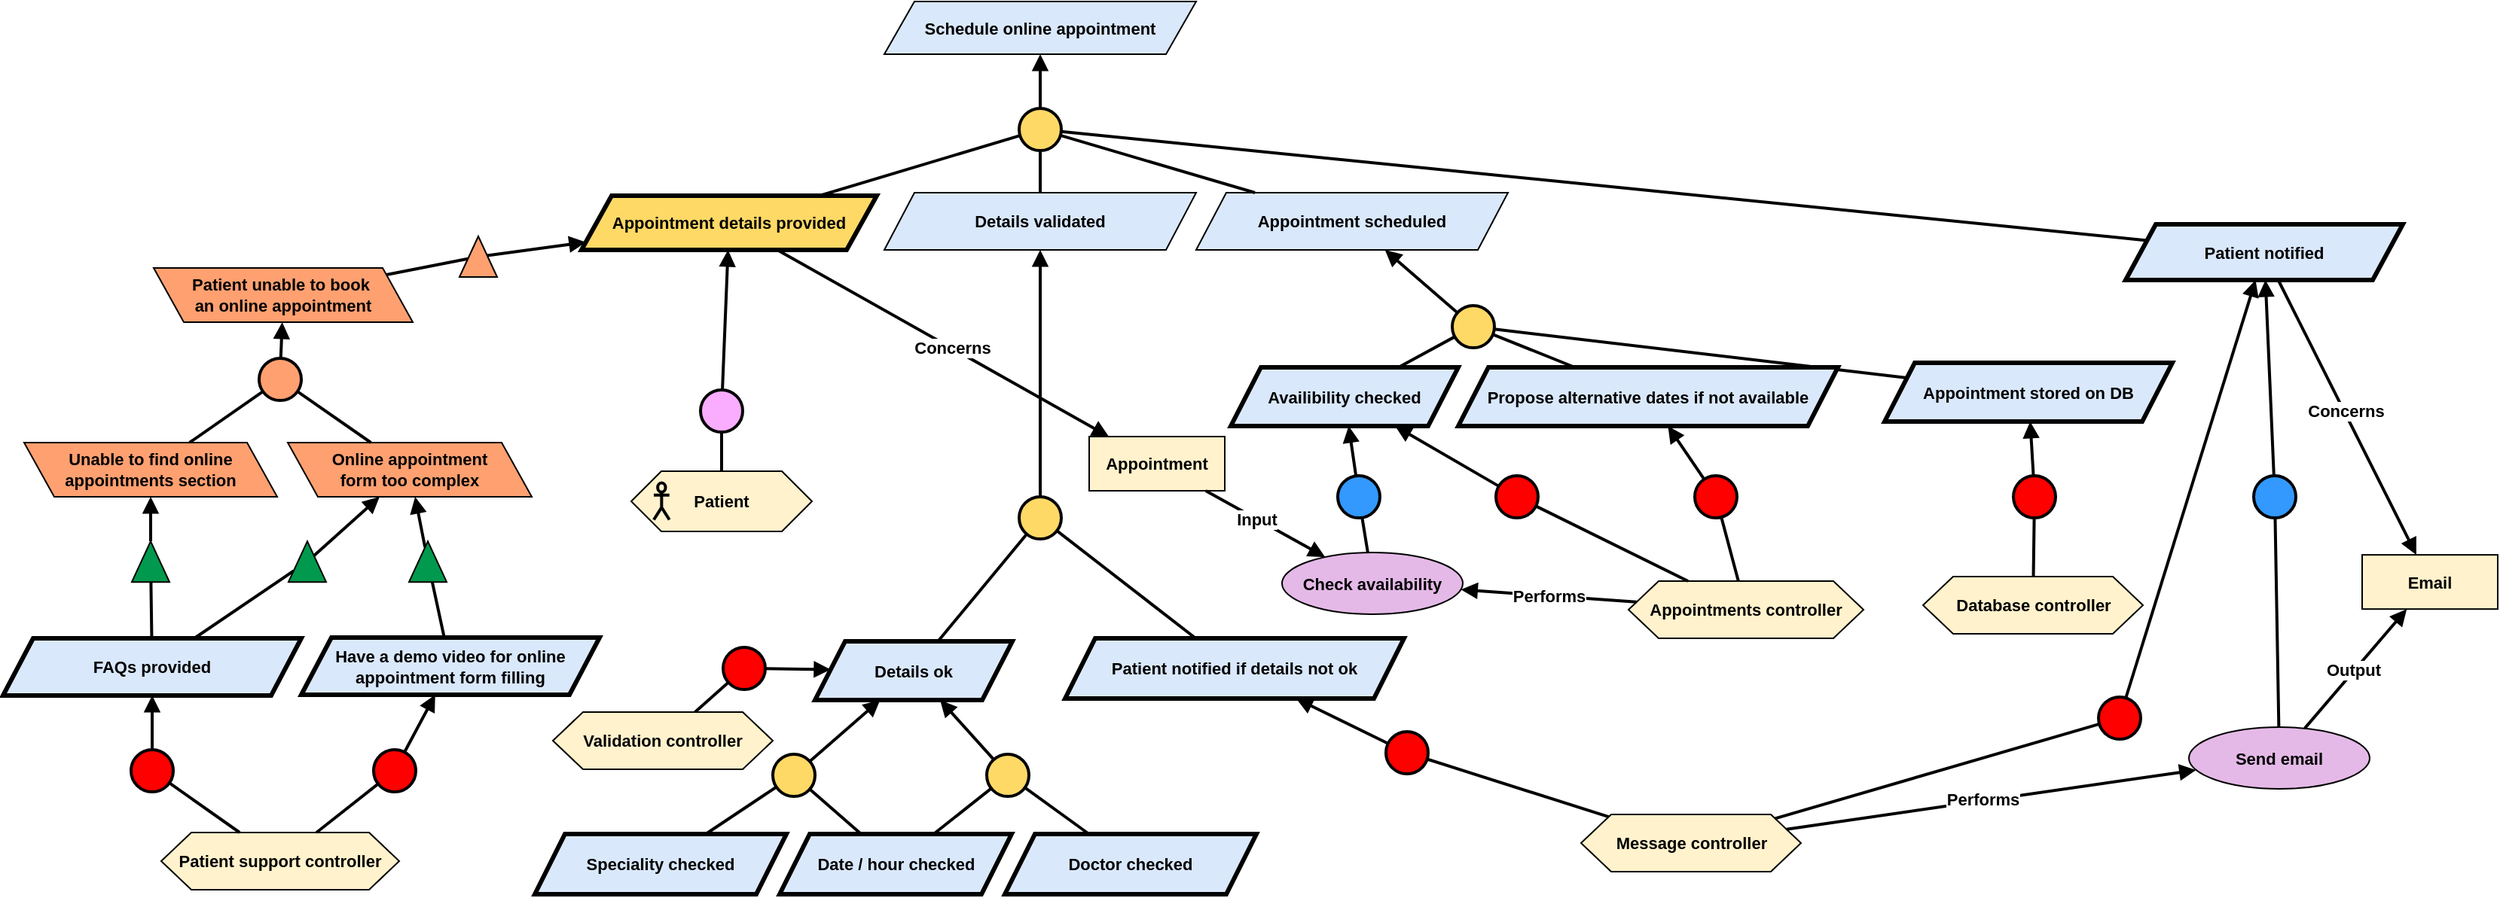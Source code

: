 <mxfile version="24.2.7" type="github">
  <diagram name="Page-1" id="9FohH9dn8nELttwxLQUG">
    <mxGraphModel dx="4925" dy="354" grid="0" gridSize="10" guides="1" tooltips="1" connect="1" arrows="1" fold="1" page="0" pageScale="1" pageWidth="827" pageHeight="1169" math="0" shadow="0">
      <root>
        <mxCell id="0" />
        <mxCell id="1" parent="0" />
        <mxCell id="NV-K2T3rAOAY85SuftBQ-1" value="&lt;b&gt;Schedule online appointment&lt;/b&gt;" style="shape=parallelogram;perimeter=parallelogramPerimeter;whiteSpace=wrap;html=1;fixedSize=1;fillColor=#dae8fc;strokeColor=#000000;fontFamily=Helvetica;fontSize=11;fontColor=default;labelBackgroundColor=none;" parent="1" vertex="1">
          <mxGeometry x="-2669" y="559" width="207" height="35" as="geometry" />
        </mxCell>
        <mxCell id="GZnazDYL7RT4W_TlSW28-2" value="" style="ellipse;whiteSpace=wrap;html=1;aspect=fixed;fillColor=#FFD966;strokeWidth=2;" vertex="1" parent="1">
          <mxGeometry x="-2579.5" y="630" width="28" height="28" as="geometry" />
        </mxCell>
        <mxCell id="GZnazDYL7RT4W_TlSW28-3" value="" style="endArrow=block;html=1;rounded=0;endFill=1;strokeWidth=2;" edge="1" source="GZnazDYL7RT4W_TlSW28-2" parent="1" target="NV-K2T3rAOAY85SuftBQ-1">
          <mxGeometry width="50" height="50" relative="1" as="geometry">
            <mxPoint x="-2542.005" y="738.972" as="sourcePoint" />
            <mxPoint x="-2546" y="694" as="targetPoint" />
          </mxGeometry>
        </mxCell>
        <mxCell id="GZnazDYL7RT4W_TlSW28-4" value="" style="endArrow=none;html=1;rounded=0;strokeWidth=2;" edge="1" target="GZnazDYL7RT4W_TlSW28-2" parent="1" source="GZnazDYL7RT4W_TlSW28-5">
          <mxGeometry width="50" height="50" relative="1" as="geometry">
            <mxPoint x="-2637" y="728" as="sourcePoint" />
            <mxPoint x="-2518" y="737" as="targetPoint" />
          </mxGeometry>
        </mxCell>
        <mxCell id="GZnazDYL7RT4W_TlSW28-5" value="&lt;b&gt;Appointment details provided&lt;/b&gt;" style="shape=parallelogram;perimeter=parallelogramPerimeter;whiteSpace=wrap;html=1;fixedSize=1;fillColor=#FFD966;strokeColor=#000000;strokeWidth=3;fontFamily=Helvetica;fontSize=11;fontColor=default;labelBackgroundColor=none;" vertex="1" parent="1">
          <mxGeometry x="-2870" y="688" width="196" height="36" as="geometry" />
        </mxCell>
        <mxCell id="GZnazDYL7RT4W_TlSW28-7" value="&lt;b&gt;Details validated&lt;/b&gt;" style="shape=parallelogram;perimeter=parallelogramPerimeter;whiteSpace=wrap;html=1;fixedSize=1;fillColor=#dae8fc;strokeColor=#000000;fontFamily=Helvetica;fontSize=11;fontColor=default;labelBackgroundColor=none;" vertex="1" parent="1">
          <mxGeometry x="-2669" y="686" width="207" height="38" as="geometry" />
        </mxCell>
        <mxCell id="GZnazDYL7RT4W_TlSW28-8" value="" style="ellipse;whiteSpace=wrap;html=1;aspect=fixed;fillColor=#FAADFF;strokeWidth=2;fontFamily=Helvetica;fontSize=11;fontColor=default;labelBackgroundColor=default;" vertex="1" parent="1">
          <mxGeometry x="-2791" y="817" width="28" height="28" as="geometry" />
        </mxCell>
        <mxCell id="GZnazDYL7RT4W_TlSW28-9" value="" style="endArrow=block;html=1;rounded=0;endFill=1;strokeWidth=2;strokeColor=default;align=center;verticalAlign=middle;fontFamily=Helvetica;fontSize=11;fontColor=default;labelBackgroundColor=default;" edge="1" source="GZnazDYL7RT4W_TlSW28-8" parent="1" target="GZnazDYL7RT4W_TlSW28-5">
          <mxGeometry width="50" height="50" relative="1" as="geometry">
            <mxPoint x="-2802.005" y="845.972" as="sourcePoint" />
            <mxPoint x="-2806" y="801" as="targetPoint" />
          </mxGeometry>
        </mxCell>
        <mxCell id="GZnazDYL7RT4W_TlSW28-10" value="" style="endArrow=none;html=1;rounded=0;strokeWidth=2;strokeColor=default;align=center;verticalAlign=middle;fontFamily=Helvetica;fontSize=11;fontColor=default;labelBackgroundColor=default;" edge="1" target="GZnazDYL7RT4W_TlSW28-8" parent="1" source="GZnazDYL7RT4W_TlSW28-12">
          <mxGeometry width="50" height="50" relative="1" as="geometry">
            <mxPoint x="-2803" y="908" as="sourcePoint" />
            <mxPoint x="-2778" y="844" as="targetPoint" />
          </mxGeometry>
        </mxCell>
        <mxCell id="GZnazDYL7RT4W_TlSW28-11" value="" style="group" vertex="1" connectable="0" parent="1">
          <mxGeometry x="-2837" y="871" width="120" height="40" as="geometry" />
        </mxCell>
        <mxCell id="GZnazDYL7RT4W_TlSW28-12" value="&lt;div&gt;&lt;b&gt;Patient&lt;/b&gt;&lt;/div&gt;" style="shape=hexagon;perimeter=hexagonPerimeter2;whiteSpace=wrap;html=1;fixedSize=1;fillColor=#FFF2CC;fontFamily=Helvetica;fontSize=11;fontColor=default;labelBackgroundColor=none;" vertex="1" parent="GZnazDYL7RT4W_TlSW28-11">
          <mxGeometry width="120" height="40" as="geometry" />
        </mxCell>
        <mxCell id="GZnazDYL7RT4W_TlSW28-13" value="" style="shape=umlActor;verticalLabelPosition=bottom;verticalAlign=top;html=1;outlineConnect=0;fillColor=none;strokeWidth=2;fontFamily=Helvetica;fontSize=11;fontColor=default;labelBackgroundColor=default;" vertex="1" parent="GZnazDYL7RT4W_TlSW28-11">
          <mxGeometry x="14.983" y="7.75" width="10.373" height="24.5" as="geometry" />
        </mxCell>
        <mxCell id="GZnazDYL7RT4W_TlSW28-17" value="&lt;b&gt;Details ok&lt;/b&gt;" style="shape=parallelogram;perimeter=parallelogramPerimeter;whiteSpace=wrap;html=1;fixedSize=1;fillColor=#dae8fc;strokeColor=#000000;strokeWidth=3;fontFamily=Helvetica;fontSize=11;fontColor=default;labelBackgroundColor=none;" vertex="1" parent="1">
          <mxGeometry x="-2715" y="984" width="131" height="39" as="geometry" />
        </mxCell>
        <mxCell id="GZnazDYL7RT4W_TlSW28-18" value="&lt;div&gt;&lt;b&gt;Validation controller&lt;/b&gt;&lt;/div&gt;" style="shape=hexagon;perimeter=hexagonPerimeter2;whiteSpace=wrap;html=1;fixedSize=1;fillColor=#FFF2CC;fontFamily=Helvetica;fontSize=11;fontColor=default;labelBackgroundColor=none;" vertex="1" parent="1">
          <mxGeometry x="-2889" y="1031" width="146" height="38" as="geometry" />
        </mxCell>
        <mxCell id="GZnazDYL7RT4W_TlSW28-19" value="" style="ellipse;whiteSpace=wrap;html=1;aspect=fixed;fillColor=#FF0000;strokeWidth=2;" vertex="1" parent="1">
          <mxGeometry x="-2776" y="988" width="28" height="28" as="geometry" />
        </mxCell>
        <mxCell id="GZnazDYL7RT4W_TlSW28-20" value="" style="endArrow=block;html=1;rounded=0;endFill=1;strokeWidth=2;" edge="1" source="GZnazDYL7RT4W_TlSW28-19" parent="1" target="GZnazDYL7RT4W_TlSW28-17">
          <mxGeometry width="50" height="50" relative="1" as="geometry">
            <mxPoint x="-2745.005" y="997.972" as="sourcePoint" />
            <mxPoint x="-2749" y="953" as="targetPoint" />
          </mxGeometry>
        </mxCell>
        <mxCell id="GZnazDYL7RT4W_TlSW28-21" value="" style="endArrow=none;html=1;rounded=0;strokeWidth=2;" edge="1" target="GZnazDYL7RT4W_TlSW28-19" parent="1" source="GZnazDYL7RT4W_TlSW28-18">
          <mxGeometry width="50" height="50" relative="1" as="geometry">
            <mxPoint x="-2746" y="1060" as="sourcePoint" />
            <mxPoint x="-2721" y="996" as="targetPoint" />
          </mxGeometry>
        </mxCell>
        <mxCell id="GZnazDYL7RT4W_TlSW28-22" value="&lt;b&gt;Patient notified if details not ok&lt;/b&gt;" style="shape=parallelogram;perimeter=parallelogramPerimeter;whiteSpace=wrap;html=1;fixedSize=1;fillColor=#dae8fc;strokeColor=#000000;strokeWidth=3;fontFamily=Helvetica;fontSize=11;fontColor=default;labelBackgroundColor=none;" vertex="1" parent="1">
          <mxGeometry x="-2549" y="982" width="225" height="40" as="geometry" />
        </mxCell>
        <mxCell id="GZnazDYL7RT4W_TlSW28-26" value="" style="ellipse;whiteSpace=wrap;html=1;aspect=fixed;fillColor=#FFD966;strokeWidth=2;" vertex="1" parent="1">
          <mxGeometry x="-2579.5" y="888" width="28" height="28" as="geometry" />
        </mxCell>
        <mxCell id="GZnazDYL7RT4W_TlSW28-27" value="" style="endArrow=block;html=1;rounded=0;endFill=1;strokeWidth=2;" edge="1" source="GZnazDYL7RT4W_TlSW28-26" parent="1" target="GZnazDYL7RT4W_TlSW28-7">
          <mxGeometry width="50" height="50" relative="1" as="geometry">
            <mxPoint x="-2573.005" y="946.972" as="sourcePoint" />
            <mxPoint x="-2577" y="902" as="targetPoint" />
          </mxGeometry>
        </mxCell>
        <mxCell id="GZnazDYL7RT4W_TlSW28-28" value="" style="endArrow=none;html=1;rounded=0;strokeWidth=2;" edge="1" target="GZnazDYL7RT4W_TlSW28-26" parent="1" source="GZnazDYL7RT4W_TlSW28-22">
          <mxGeometry width="50" height="50" relative="1" as="geometry">
            <mxPoint x="-2574" y="1009" as="sourcePoint" />
            <mxPoint x="-2549" y="945" as="targetPoint" />
          </mxGeometry>
        </mxCell>
        <mxCell id="GZnazDYL7RT4W_TlSW28-29" value="" style="endArrow=none;html=1;rounded=0;strokeWidth=2;" edge="1" parent="1" source="GZnazDYL7RT4W_TlSW28-17" target="GZnazDYL7RT4W_TlSW28-26">
          <mxGeometry width="50" height="50" relative="1" as="geometry">
            <mxPoint x="-2436" y="1008" as="sourcePoint" />
            <mxPoint x="-2528" y="952" as="targetPoint" />
          </mxGeometry>
        </mxCell>
        <mxCell id="GZnazDYL7RT4W_TlSW28-30" value="&lt;b&gt;Date / hour checked&lt;/b&gt;" style="shape=parallelogram;perimeter=parallelogramPerimeter;whiteSpace=wrap;html=1;fixedSize=1;fillColor=#dae8fc;strokeColor=#000000;fontFamily=Helvetica;fontSize=11;fontColor=default;labelBackgroundColor=none;strokeWidth=3;" vertex="1" parent="1">
          <mxGeometry x="-2738.5" y="1112" width="154" height="40" as="geometry" />
        </mxCell>
        <mxCell id="GZnazDYL7RT4W_TlSW28-32" value="&lt;b&gt;Speciality checked&lt;/b&gt;" style="shape=parallelogram;perimeter=parallelogramPerimeter;whiteSpace=wrap;html=1;fixedSize=1;fillColor=#dae8fc;strokeColor=#000000;fontFamily=Helvetica;fontSize=11;fontColor=default;labelBackgroundColor=none;strokeWidth=3;" vertex="1" parent="1">
          <mxGeometry x="-2901" y="1112" width="167" height="40" as="geometry" />
        </mxCell>
        <mxCell id="GZnazDYL7RT4W_TlSW28-33" value="&lt;b&gt;Doctor checked&lt;/b&gt;" style="shape=parallelogram;perimeter=parallelogramPerimeter;whiteSpace=wrap;html=1;fixedSize=1;fillColor=#dae8fc;strokeColor=#000000;fontFamily=Helvetica;fontSize=11;fontColor=default;labelBackgroundColor=none;strokeWidth=3;" vertex="1" parent="1">
          <mxGeometry x="-2589" y="1112" width="167" height="40" as="geometry" />
        </mxCell>
        <mxCell id="GZnazDYL7RT4W_TlSW28-34" value="" style="ellipse;whiteSpace=wrap;html=1;aspect=fixed;fillColor=#FFD966;strokeWidth=2;" vertex="1" parent="1">
          <mxGeometry x="-2743" y="1059" width="28" height="28" as="geometry" />
        </mxCell>
        <mxCell id="GZnazDYL7RT4W_TlSW28-35" value="" style="endArrow=none;html=1;rounded=0;strokeWidth=2;" edge="1" parent="1" source="GZnazDYL7RT4W_TlSW28-30" target="GZnazDYL7RT4W_TlSW28-34">
          <mxGeometry width="50" height="50" relative="1" as="geometry">
            <mxPoint x="-2860" y="1242" as="sourcePoint" />
            <mxPoint x="-2801" y="1201" as="targetPoint" />
          </mxGeometry>
        </mxCell>
        <mxCell id="GZnazDYL7RT4W_TlSW28-37" value="" style="endArrow=none;html=1;rounded=0;strokeWidth=2;" edge="1" parent="1" source="GZnazDYL7RT4W_TlSW28-32" target="GZnazDYL7RT4W_TlSW28-34">
          <mxGeometry width="50" height="50" relative="1" as="geometry">
            <mxPoint x="-2796" y="1276" as="sourcePoint" />
            <mxPoint x="-2762" y="1185" as="targetPoint" />
          </mxGeometry>
        </mxCell>
        <mxCell id="GZnazDYL7RT4W_TlSW28-38" value="" style="ellipse;whiteSpace=wrap;html=1;aspect=fixed;fillColor=#FFD966;strokeWidth=2;" vertex="1" parent="1">
          <mxGeometry x="-2601" y="1059" width="28" height="28" as="geometry" />
        </mxCell>
        <mxCell id="GZnazDYL7RT4W_TlSW28-39" value="" style="endArrow=none;html=1;rounded=0;strokeWidth=2;" edge="1" parent="1" source="GZnazDYL7RT4W_TlSW28-33" target="GZnazDYL7RT4W_TlSW28-38">
          <mxGeometry width="50" height="50" relative="1" as="geometry">
            <mxPoint x="-2676" y="1272" as="sourcePoint" />
            <mxPoint x="-2748" y="1183" as="targetPoint" />
          </mxGeometry>
        </mxCell>
        <mxCell id="GZnazDYL7RT4W_TlSW28-40" value="" style="endArrow=none;html=1;rounded=0;strokeWidth=2;" edge="1" parent="1" source="GZnazDYL7RT4W_TlSW28-30" target="GZnazDYL7RT4W_TlSW28-38">
          <mxGeometry width="50" height="50" relative="1" as="geometry">
            <mxPoint x="-2700" y="1272" as="sourcePoint" />
            <mxPoint x="-2750" y="1184" as="targetPoint" />
          </mxGeometry>
        </mxCell>
        <mxCell id="GZnazDYL7RT4W_TlSW28-41" value="" style="endArrow=block;html=1;rounded=0;endFill=1;strokeWidth=2;" edge="1" parent="1" source="GZnazDYL7RT4W_TlSW28-38" target="GZnazDYL7RT4W_TlSW28-17">
          <mxGeometry width="50" height="50" relative="1" as="geometry">
            <mxPoint x="-2539" y="931" as="sourcePoint" />
            <mxPoint x="-2521" y="797" as="targetPoint" />
          </mxGeometry>
        </mxCell>
        <mxCell id="GZnazDYL7RT4W_TlSW28-42" value="" style="endArrow=block;html=1;rounded=0;endFill=1;strokeWidth=2;" edge="1" parent="1" source="GZnazDYL7RT4W_TlSW28-34" target="GZnazDYL7RT4W_TlSW28-17">
          <mxGeometry width="50" height="50" relative="1" as="geometry">
            <mxPoint x="-2610" y="1168" as="sourcePoint" />
            <mxPoint x="-2636" y="1033" as="targetPoint" />
          </mxGeometry>
        </mxCell>
        <mxCell id="GZnazDYL7RT4W_TlSW28-43" value="&lt;div&gt;&lt;b&gt;Message controller&lt;/b&gt;&lt;/div&gt;" style="shape=hexagon;perimeter=hexagonPerimeter2;whiteSpace=wrap;html=1;fixedSize=1;fillColor=#FFF2CC;fontFamily=Helvetica;fontSize=11;fontColor=default;labelBackgroundColor=none;" vertex="1" parent="1">
          <mxGeometry x="-2206.5" y="1099" width="146" height="38" as="geometry" />
        </mxCell>
        <mxCell id="GZnazDYL7RT4W_TlSW28-44" value="" style="ellipse;whiteSpace=wrap;html=1;aspect=fixed;fillColor=#FF0000;strokeWidth=2;" vertex="1" parent="1">
          <mxGeometry x="-2336" y="1044" width="28" height="28" as="geometry" />
        </mxCell>
        <mxCell id="GZnazDYL7RT4W_TlSW28-45" value="" style="endArrow=block;html=1;rounded=0;endFill=1;strokeWidth=2;" edge="1" source="GZnazDYL7RT4W_TlSW28-44" parent="1" target="GZnazDYL7RT4W_TlSW28-22">
          <mxGeometry width="50" height="50" relative="1" as="geometry">
            <mxPoint x="-2222.005" y="1009.972" as="sourcePoint" />
            <mxPoint x="-2226" y="965" as="targetPoint" />
          </mxGeometry>
        </mxCell>
        <mxCell id="GZnazDYL7RT4W_TlSW28-46" value="" style="endArrow=none;html=1;rounded=0;strokeWidth=2;" edge="1" target="GZnazDYL7RT4W_TlSW28-44" parent="1" source="GZnazDYL7RT4W_TlSW28-43">
          <mxGeometry width="50" height="50" relative="1" as="geometry">
            <mxPoint x="-2223" y="1072" as="sourcePoint" />
            <mxPoint x="-2198" y="1008" as="targetPoint" />
          </mxGeometry>
        </mxCell>
        <mxCell id="GZnazDYL7RT4W_TlSW28-47" value="" style="endArrow=none;html=1;rounded=0;strokeWidth=2;" edge="1" parent="1" source="GZnazDYL7RT4W_TlSW28-7" target="GZnazDYL7RT4W_TlSW28-2">
          <mxGeometry width="50" height="50" relative="1" as="geometry">
            <mxPoint x="-2704" y="760" as="sourcePoint" />
            <mxPoint x="-2567" y="674" as="targetPoint" />
          </mxGeometry>
        </mxCell>
        <mxCell id="GZnazDYL7RT4W_TlSW28-48" value="&lt;b&gt;Appointment scheduled&lt;/b&gt;" style="shape=parallelogram;perimeter=parallelogramPerimeter;whiteSpace=wrap;html=1;fixedSize=1;fillColor=#dae8fc;strokeColor=#000000;fontFamily=Helvetica;fontSize=11;fontColor=default;labelBackgroundColor=none;" vertex="1" parent="1">
          <mxGeometry x="-2462" y="686" width="207" height="38" as="geometry" />
        </mxCell>
        <mxCell id="GZnazDYL7RT4W_TlSW28-49" value="&lt;b&gt;Availibility checked&lt;/b&gt;" style="shape=parallelogram;perimeter=parallelogramPerimeter;whiteSpace=wrap;html=1;fixedSize=1;fillColor=#dae8fc;strokeColor=#000000;strokeWidth=3;fontFamily=Helvetica;fontSize=11;fontColor=default;labelBackgroundColor=none;" vertex="1" parent="1">
          <mxGeometry x="-2439" y="802" width="151" height="39" as="geometry" />
        </mxCell>
        <mxCell id="GZnazDYL7RT4W_TlSW28-50" value="" style="ellipse;whiteSpace=wrap;html=1;aspect=fixed;fillColor=#FFD966;strokeWidth=2;" vertex="1" parent="1">
          <mxGeometry x="-2292" y="761" width="28" height="28" as="geometry" />
        </mxCell>
        <mxCell id="GZnazDYL7RT4W_TlSW28-51" value="" style="endArrow=block;html=1;rounded=0;endFill=1;strokeWidth=2;" edge="1" parent="1" source="GZnazDYL7RT4W_TlSW28-50" target="GZnazDYL7RT4W_TlSW28-48">
          <mxGeometry width="50" height="50" relative="1" as="geometry">
            <mxPoint x="-1997.505" y="976.972" as="sourcePoint" />
            <mxPoint x="-1955.5" y="817" as="targetPoint" />
          </mxGeometry>
        </mxCell>
        <mxCell id="GZnazDYL7RT4W_TlSW28-52" value="" style="endArrow=none;html=1;rounded=0;strokeWidth=2;" edge="1" parent="1" source="GZnazDYL7RT4W_TlSW28-49" target="GZnazDYL7RT4W_TlSW28-50">
          <mxGeometry width="50" height="50" relative="1" as="geometry">
            <mxPoint x="-2565" y="913" as="sourcePoint" />
            <mxPoint x="-2704" y="850" as="targetPoint" />
          </mxGeometry>
        </mxCell>
        <mxCell id="GZnazDYL7RT4W_TlSW28-53" value="&lt;div&gt;&lt;b&gt;Appointments controller&lt;/b&gt;&lt;/div&gt;" style="shape=hexagon;perimeter=hexagonPerimeter2;whiteSpace=wrap;html=1;fixedSize=1;fillColor=#FFF2CC;fontFamily=Helvetica;fontSize=11;fontColor=default;labelBackgroundColor=none;" vertex="1" parent="1">
          <mxGeometry x="-2175" y="944" width="156" height="38" as="geometry" />
        </mxCell>
        <mxCell id="GZnazDYL7RT4W_TlSW28-54" value="" style="ellipse;whiteSpace=wrap;html=1;aspect=fixed;fillColor=#FF0000;strokeWidth=2;" vertex="1" parent="1">
          <mxGeometry x="-2263" y="874" width="28" height="28" as="geometry" />
        </mxCell>
        <mxCell id="GZnazDYL7RT4W_TlSW28-55" value="" style="endArrow=block;html=1;rounded=0;endFill=1;strokeWidth=2;" edge="1" parent="1" source="GZnazDYL7RT4W_TlSW28-54" target="GZnazDYL7RT4W_TlSW28-49">
          <mxGeometry width="50" height="50" relative="1" as="geometry">
            <mxPoint x="-1983.505" y="1096.972" as="sourcePoint" />
            <mxPoint x="-2053.9" y="1098.0" as="targetPoint" />
          </mxGeometry>
        </mxCell>
        <mxCell id="GZnazDYL7RT4W_TlSW28-56" value="" style="endArrow=none;html=1;rounded=0;strokeWidth=2;" edge="1" parent="1" target="GZnazDYL7RT4W_TlSW28-54" source="GZnazDYL7RT4W_TlSW28-53">
          <mxGeometry width="50" height="50" relative="1" as="geometry">
            <mxPoint x="-2064.5" y="1239" as="sourcePoint" />
            <mxPoint x="-1959.5" y="1095" as="targetPoint" />
          </mxGeometry>
        </mxCell>
        <mxCell id="GZnazDYL7RT4W_TlSW28-57" value="&lt;b&gt;Appointment stored on DB&lt;/b&gt;" style="shape=parallelogram;perimeter=parallelogramPerimeter;whiteSpace=wrap;html=1;fixedSize=1;fillColor=#dae8fc;strokeColor=#000000;strokeWidth=3;fontFamily=Helvetica;fontSize=11;fontColor=default;labelBackgroundColor=none;" vertex="1" parent="1">
          <mxGeometry x="-2005" y="799" width="191" height="39" as="geometry" />
        </mxCell>
        <mxCell id="GZnazDYL7RT4W_TlSW28-59" value="" style="ellipse;whiteSpace=wrap;html=1;aspect=fixed;fillColor=#FF0000;strokeWidth=2;" vertex="1" parent="1">
          <mxGeometry x="-1919.5" y="874" width="28" height="28" as="geometry" />
        </mxCell>
        <mxCell id="GZnazDYL7RT4W_TlSW28-60" value="" style="endArrow=block;html=1;rounded=0;endFill=1;strokeWidth=2;" edge="1" parent="1" source="GZnazDYL7RT4W_TlSW28-59" target="GZnazDYL7RT4W_TlSW28-57">
          <mxGeometry width="50" height="50" relative="1" as="geometry">
            <mxPoint x="-1649.005" y="970.972" as="sourcePoint" />
            <mxPoint x="-1719" y="972" as="targetPoint" />
          </mxGeometry>
        </mxCell>
        <mxCell id="GZnazDYL7RT4W_TlSW28-61" value="" style="endArrow=none;html=1;rounded=0;strokeWidth=2;" edge="1" parent="1" source="GZnazDYL7RT4W_TlSW28-62" target="GZnazDYL7RT4W_TlSW28-59">
          <mxGeometry width="50" height="50" relative="1" as="geometry">
            <mxPoint x="-1644.649" y="1121.5" as="sourcePoint" />
            <mxPoint x="-1556" y="972.5" as="targetPoint" />
          </mxGeometry>
        </mxCell>
        <mxCell id="GZnazDYL7RT4W_TlSW28-62" value="&lt;div&gt;&lt;b&gt;Database controller&lt;/b&gt;&lt;/div&gt;" style="shape=hexagon;perimeter=hexagonPerimeter2;whiteSpace=wrap;html=1;fixedSize=1;fillColor=#FFF2CC;fontFamily=Helvetica;fontSize=11;fontColor=default;labelBackgroundColor=none;" vertex="1" parent="1">
          <mxGeometry x="-1979.5" y="941" width="146" height="38" as="geometry" />
        </mxCell>
        <mxCell id="GZnazDYL7RT4W_TlSW28-63" value="" style="endArrow=none;html=1;rounded=0;strokeWidth=2;" edge="1" parent="1" source="GZnazDYL7RT4W_TlSW28-57" target="GZnazDYL7RT4W_TlSW28-50">
          <mxGeometry width="50" height="50" relative="1" as="geometry">
            <mxPoint x="-2258" y="841" as="sourcePoint" />
            <mxPoint x="-2256" y="784" as="targetPoint" />
          </mxGeometry>
        </mxCell>
        <mxCell id="GZnazDYL7RT4W_TlSW28-64" value="&lt;b&gt;Patient notified&lt;/b&gt;" style="shape=parallelogram;perimeter=parallelogramPerimeter;whiteSpace=wrap;html=1;fixedSize=1;fillColor=#dae8fc;strokeColor=#000000;strokeWidth=3;fontFamily=Helvetica;fontSize=11;fontColor=default;labelBackgroundColor=none;" vertex="1" parent="1">
          <mxGeometry x="-1845" y="707" width="184" height="37" as="geometry" />
        </mxCell>
        <mxCell id="GZnazDYL7RT4W_TlSW28-65" value="" style="endArrow=none;html=1;rounded=0;strokeWidth=2;" edge="1" parent="1" source="GZnazDYL7RT4W_TlSW28-48" target="GZnazDYL7RT4W_TlSW28-2">
          <mxGeometry width="50" height="50" relative="1" as="geometry">
            <mxPoint x="-2525" y="759" as="sourcePoint" />
            <mxPoint x="-2551" y="680" as="targetPoint" />
          </mxGeometry>
        </mxCell>
        <mxCell id="GZnazDYL7RT4W_TlSW28-66" value="" style="endArrow=none;html=1;rounded=0;strokeWidth=2;" edge="1" parent="1" source="GZnazDYL7RT4W_TlSW28-64" target="GZnazDYL7RT4W_TlSW28-2">
          <mxGeometry width="50" height="50" relative="1" as="geometry">
            <mxPoint x="-2342" y="759" as="sourcePoint" />
            <mxPoint x="-2543" y="673" as="targetPoint" />
          </mxGeometry>
        </mxCell>
        <mxCell id="GZnazDYL7RT4W_TlSW28-67" value="&lt;b&gt;Propose alternative dates if not available&lt;/b&gt;" style="shape=parallelogram;perimeter=parallelogramPerimeter;whiteSpace=wrap;html=1;fixedSize=1;fillColor=#dae8fc;strokeColor=#000000;strokeWidth=3;fontFamily=Helvetica;fontSize=11;fontColor=default;labelBackgroundColor=none;" vertex="1" parent="1">
          <mxGeometry x="-2288" y="802" width="252" height="39" as="geometry" />
        </mxCell>
        <mxCell id="GZnazDYL7RT4W_TlSW28-68" value="" style="endArrow=none;html=1;rounded=0;strokeWidth=2;" edge="1" parent="1" source="GZnazDYL7RT4W_TlSW28-67" target="GZnazDYL7RT4W_TlSW28-50">
          <mxGeometry width="50" height="50" relative="1" as="geometry">
            <mxPoint x="-2265" y="851" as="sourcePoint" />
            <mxPoint x="-2141" y="789" as="targetPoint" />
          </mxGeometry>
        </mxCell>
        <mxCell id="GZnazDYL7RT4W_TlSW28-69" value="" style="ellipse;whiteSpace=wrap;html=1;aspect=fixed;fillColor=#FF0000;strokeWidth=2;" vertex="1" parent="1">
          <mxGeometry x="-1863" y="1021" width="28" height="28" as="geometry" />
        </mxCell>
        <mxCell id="GZnazDYL7RT4W_TlSW28-70" value="" style="endArrow=block;html=1;rounded=0;endFill=1;strokeWidth=2;" edge="1" parent="1" source="GZnazDYL7RT4W_TlSW28-69" target="GZnazDYL7RT4W_TlSW28-64">
          <mxGeometry width="50" height="50" relative="1" as="geometry">
            <mxPoint x="-2392.005" y="1024.972" as="sourcePoint" />
            <mxPoint x="-2516" y="1059" as="targetPoint" />
          </mxGeometry>
        </mxCell>
        <mxCell id="GZnazDYL7RT4W_TlSW28-71" value="" style="endArrow=none;html=1;rounded=0;strokeWidth=2;" edge="1" parent="1" target="GZnazDYL7RT4W_TlSW28-69" source="GZnazDYL7RT4W_TlSW28-43">
          <mxGeometry width="50" height="50" relative="1" as="geometry">
            <mxPoint x="-2293" y="1162" as="sourcePoint" />
            <mxPoint x="-2188" y="1018" as="targetPoint" />
          </mxGeometry>
        </mxCell>
        <mxCell id="GZnazDYL7RT4W_TlSW28-77" value="" style="ellipse;whiteSpace=wrap;html=1;aspect=fixed;fillColor=#FF0000;strokeWidth=2;" vertex="1" parent="1">
          <mxGeometry x="-2131" y="874" width="28" height="28" as="geometry" />
        </mxCell>
        <mxCell id="GZnazDYL7RT4W_TlSW28-78" value="" style="endArrow=block;html=1;rounded=0;endFill=1;strokeWidth=2;" edge="1" parent="1" source="GZnazDYL7RT4W_TlSW28-77" target="GZnazDYL7RT4W_TlSW28-67">
          <mxGeometry width="50" height="50" relative="1" as="geometry">
            <mxPoint x="-1801.005" y="1107.972" as="sourcePoint" />
            <mxPoint x="-1940.5" y="992" as="targetPoint" />
          </mxGeometry>
        </mxCell>
        <mxCell id="GZnazDYL7RT4W_TlSW28-79" value="" style="endArrow=none;html=1;rounded=0;strokeWidth=2;" edge="1" parent="1" target="GZnazDYL7RT4W_TlSW28-77" source="GZnazDYL7RT4W_TlSW28-53">
          <mxGeometry width="50" height="50" relative="1" as="geometry">
            <mxPoint x="-1940.5" y="1104" as="sourcePoint" />
            <mxPoint x="-1777" y="1106" as="targetPoint" />
          </mxGeometry>
        </mxCell>
        <mxCell id="GZnazDYL7RT4W_TlSW28-80" value="&lt;b&gt;Check availability&lt;/b&gt;" style="ellipse;whiteSpace=wrap;html=1;fillColor=#E4B9E7;strokeColor=#000000;fontFamily=Helvetica;fontSize=11;fontColor=default;labelBackgroundColor=none;" vertex="1" parent="1">
          <mxGeometry x="-2405" y="925" width="120" height="41" as="geometry" />
        </mxCell>
        <mxCell id="GZnazDYL7RT4W_TlSW28-81" value="" style="endArrow=block;html=1;rounded=0;endFill=1;strokeWidth=2;" edge="1" parent="1" source="GZnazDYL7RT4W_TlSW28-53" target="GZnazDYL7RT4W_TlSW28-80">
          <mxGeometry width="50" height="50" relative="1" as="geometry">
            <mxPoint x="-1933" y="1210" as="sourcePoint" />
            <mxPoint x="-1921" y="991" as="targetPoint" />
          </mxGeometry>
        </mxCell>
        <mxCell id="GZnazDYL7RT4W_TlSW28-83" value="&lt;b&gt;Performs&lt;/b&gt;" style="edgeLabel;html=1;align=center;verticalAlign=middle;resizable=0;points=[];" vertex="1" connectable="0" parent="GZnazDYL7RT4W_TlSW28-81">
          <mxGeometry x="0.112" y="-1" relative="1" as="geometry">
            <mxPoint x="6" y="1" as="offset" />
          </mxGeometry>
        </mxCell>
        <mxCell id="GZnazDYL7RT4W_TlSW28-82" value="&lt;b&gt;Appointment&lt;/b&gt;" style="rounded=0;whiteSpace=wrap;html=1;fillColor=#FFF2CC;fontFamily=Helvetica;fontSize=11;fontColor=default;labelBackgroundColor=none;" vertex="1" parent="1">
          <mxGeometry x="-2533" y="848" width="90" height="36" as="geometry" />
        </mxCell>
        <mxCell id="GZnazDYL7RT4W_TlSW28-84" value="" style="endArrow=block;html=1;rounded=0;endFill=1;strokeWidth=2;" edge="1" parent="1" source="GZnazDYL7RT4W_TlSW28-82" target="GZnazDYL7RT4W_TlSW28-80">
          <mxGeometry width="50" height="50" relative="1" as="geometry">
            <mxPoint x="-1940" y="1162" as="sourcePoint" />
            <mxPoint x="-1940" y="1262" as="targetPoint" />
          </mxGeometry>
        </mxCell>
        <mxCell id="GZnazDYL7RT4W_TlSW28-85" value="&lt;b&gt;Input&lt;/b&gt;" style="edgeLabel;html=1;align=center;verticalAlign=middle;resizable=0;points=[];" vertex="1" connectable="0" parent="GZnazDYL7RT4W_TlSW28-84">
          <mxGeometry x="0.112" y="-1" relative="1" as="geometry">
            <mxPoint x="-10" y="-7" as="offset" />
          </mxGeometry>
        </mxCell>
        <mxCell id="GZnazDYL7RT4W_TlSW28-86" value="" style="endArrow=block;html=1;rounded=0;endFill=1;strokeWidth=2;" edge="1" parent="1" source="GZnazDYL7RT4W_TlSW28-5" target="GZnazDYL7RT4W_TlSW28-82">
          <mxGeometry width="50" height="50" relative="1" as="geometry">
            <mxPoint x="-2272" y="912" as="sourcePoint" />
            <mxPoint x="-2043" y="1242" as="targetPoint" />
          </mxGeometry>
        </mxCell>
        <mxCell id="GZnazDYL7RT4W_TlSW28-87" value="&lt;b&gt;Concerns&lt;/b&gt;" style="edgeLabel;html=1;align=center;verticalAlign=middle;resizable=0;points=[];" vertex="1" connectable="0" parent="GZnazDYL7RT4W_TlSW28-86">
          <mxGeometry x="0.112" y="-1" relative="1" as="geometry">
            <mxPoint x="-6" y="-5" as="offset" />
          </mxGeometry>
        </mxCell>
        <mxCell id="GZnazDYL7RT4W_TlSW28-88" value="" style="ellipse;whiteSpace=wrap;html=1;aspect=fixed;fillColor=#3399FF;strokeWidth=2;" vertex="1" parent="1">
          <mxGeometry x="-2368" y="874" width="28" height="28" as="geometry" />
        </mxCell>
        <mxCell id="GZnazDYL7RT4W_TlSW28-89" value="" style="endArrow=block;html=1;rounded=0;endFill=1;strokeWidth=2;" edge="1" source="GZnazDYL7RT4W_TlSW28-88" parent="1" target="GZnazDYL7RT4W_TlSW28-49">
          <mxGeometry width="50" height="50" relative="1" as="geometry">
            <mxPoint x="-1936.005" y="1228.972" as="sourcePoint" />
            <mxPoint x="-1940" y="1184" as="targetPoint" />
          </mxGeometry>
        </mxCell>
        <mxCell id="GZnazDYL7RT4W_TlSW28-90" value="" style="endArrow=none;html=1;rounded=0;strokeWidth=2;" edge="1" target="GZnazDYL7RT4W_TlSW28-88" parent="1" source="GZnazDYL7RT4W_TlSW28-80">
          <mxGeometry width="50" height="50" relative="1" as="geometry">
            <mxPoint x="-1937" y="1291" as="sourcePoint" />
            <mxPoint x="-1912" y="1227" as="targetPoint" />
          </mxGeometry>
        </mxCell>
        <mxCell id="GZnazDYL7RT4W_TlSW28-108" value="&lt;b&gt;Email&lt;/b&gt;" style="rounded=0;whiteSpace=wrap;html=1;fillColor=#FFF2CC;fontFamily=Helvetica;fontSize=11;fontColor=default;labelBackgroundColor=none;" vertex="1" parent="1">
          <mxGeometry x="-1688" y="926.57" width="90" height="36" as="geometry" />
        </mxCell>
        <mxCell id="GZnazDYL7RT4W_TlSW28-109" value="" style="endArrow=block;html=1;rounded=0;endFill=1;strokeWidth=2;" edge="1" parent="1" source="GZnazDYL7RT4W_TlSW28-64" target="GZnazDYL7RT4W_TlSW28-108">
          <mxGeometry width="50" height="50" relative="1" as="geometry">
            <mxPoint x="-1619.654" y="1003" as="sourcePoint" />
            <mxPoint x="-1584" y="1013" as="targetPoint" />
          </mxGeometry>
        </mxCell>
        <mxCell id="GZnazDYL7RT4W_TlSW28-110" value="&lt;b&gt;Concerns&lt;/b&gt;" style="edgeLabel;html=1;align=center;verticalAlign=middle;resizable=0;points=[];" vertex="1" connectable="0" parent="GZnazDYL7RT4W_TlSW28-109">
          <mxGeometry x="-0.044" y="1" relative="1" as="geometry">
            <mxPoint as="offset" />
          </mxGeometry>
        </mxCell>
        <mxCell id="GZnazDYL7RT4W_TlSW28-111" value="&lt;b&gt;Send email&lt;/b&gt;" style="ellipse;whiteSpace=wrap;html=1;fillColor=#E4B9E7;strokeColor=#000000;fontFamily=Helvetica;fontSize=11;fontColor=default;labelBackgroundColor=none;" vertex="1" parent="1">
          <mxGeometry x="-1803" y="1041" width="120" height="41" as="geometry" />
        </mxCell>
        <mxCell id="GZnazDYL7RT4W_TlSW28-112" value="" style="endArrow=block;html=1;rounded=0;endFill=1;strokeWidth=2;" edge="1" parent="1" source="GZnazDYL7RT4W_TlSW28-111" target="GZnazDYL7RT4W_TlSW28-108">
          <mxGeometry width="50" height="50" relative="1" as="geometry">
            <mxPoint x="-1402.5" y="1047.7" as="sourcePoint" />
            <mxPoint x="-1704.5" y="1130.57" as="targetPoint" />
          </mxGeometry>
        </mxCell>
        <mxCell id="GZnazDYL7RT4W_TlSW28-113" value="&lt;b&gt;Output&lt;/b&gt;" style="edgeLabel;html=1;align=center;verticalAlign=middle;resizable=0;points=[];" vertex="1" connectable="0" parent="GZnazDYL7RT4W_TlSW28-112">
          <mxGeometry x="-0.044" y="1" relative="1" as="geometry">
            <mxPoint as="offset" />
          </mxGeometry>
        </mxCell>
        <mxCell id="GZnazDYL7RT4W_TlSW28-114" value="" style="ellipse;whiteSpace=wrap;html=1;aspect=fixed;fillColor=#3399FF;strokeWidth=2;" vertex="1" parent="1">
          <mxGeometry x="-1760" y="874" width="28" height="28" as="geometry" />
        </mxCell>
        <mxCell id="GZnazDYL7RT4W_TlSW28-115" value="" style="endArrow=block;html=1;rounded=0;endFill=1;strokeWidth=2;" edge="1" parent="1" source="GZnazDYL7RT4W_TlSW28-114" target="GZnazDYL7RT4W_TlSW28-64">
          <mxGeometry width="50" height="50" relative="1" as="geometry">
            <mxPoint x="-1542.005" y="866.972" as="sourcePoint" />
            <mxPoint x="-1624.156" y="1003" as="targetPoint" />
          </mxGeometry>
        </mxCell>
        <mxCell id="GZnazDYL7RT4W_TlSW28-116" value="" style="endArrow=none;html=1;rounded=0;strokeWidth=2;" edge="1" parent="1" source="GZnazDYL7RT4W_TlSW28-111" target="GZnazDYL7RT4W_TlSW28-114">
          <mxGeometry width="50" height="50" relative="1" as="geometry">
            <mxPoint x="-1616.5" y="1068.57" as="sourcePoint" />
            <mxPoint x="-1591.5" y="1004.57" as="targetPoint" />
          </mxGeometry>
        </mxCell>
        <mxCell id="GZnazDYL7RT4W_TlSW28-117" value="" style="endArrow=block;html=1;rounded=0;endFill=1;strokeWidth=2;" edge="1" parent="1" source="GZnazDYL7RT4W_TlSW28-43" target="GZnazDYL7RT4W_TlSW28-111">
          <mxGeometry width="50" height="50" relative="1" as="geometry">
            <mxPoint x="-1701.452" y="1291.571" as="sourcePoint" />
            <mxPoint x="-1526.5" y="1455" as="targetPoint" />
          </mxGeometry>
        </mxCell>
        <mxCell id="GZnazDYL7RT4W_TlSW28-118" value="&lt;b&gt;Performs&lt;/b&gt;" style="edgeLabel;html=1;align=center;verticalAlign=middle;resizable=0;points=[];" vertex="1" connectable="0" parent="GZnazDYL7RT4W_TlSW28-117">
          <mxGeometry x="-0.044" y="1" relative="1" as="geometry">
            <mxPoint as="offset" />
          </mxGeometry>
        </mxCell>
        <mxCell id="GZnazDYL7RT4W_TlSW28-125" value="Patient unable to book&amp;nbsp;&lt;div&gt;an online appointment&lt;/div&gt;" style="shape=parallelogram;perimeter=parallelogramPerimeter;whiteSpace=wrap;html=1;fixedSize=1;fillColor=#FFA070;fontStyle=1;fontFamily=Helvetica;fontSize=11;fontColor=default;labelBackgroundColor=none;flipH=1;flipV=0;" vertex="1" parent="1">
          <mxGeometry x="-3154" y="736" width="172" height="36" as="geometry" />
        </mxCell>
        <mxCell id="GZnazDYL7RT4W_TlSW28-129" value="" style="endArrow=block;html=1;rounded=0;endFill=1;strokeWidth=2;" edge="1" source="GZnazDYL7RT4W_TlSW28-131" parent="1" target="GZnazDYL7RT4W_TlSW28-5">
          <mxGeometry width="50" height="50" relative="1" as="geometry">
            <mxPoint x="-2997.5" y="795" as="sourcePoint" />
            <mxPoint x="-3036.75" y="785" as="targetPoint" />
          </mxGeometry>
        </mxCell>
        <mxCell id="GZnazDYL7RT4W_TlSW28-130" value="" style="endArrow=none;html=1;rounded=0;strokeWidth=2;" edge="1" target="GZnazDYL7RT4W_TlSW28-131" parent="1" source="GZnazDYL7RT4W_TlSW28-125">
          <mxGeometry width="50" height="50" relative="1" as="geometry">
            <mxPoint x="-2917.5" y="720" as="sourcePoint" />
            <mxPoint x="-2839.256" y="673.998" as="targetPoint" />
          </mxGeometry>
        </mxCell>
        <mxCell id="GZnazDYL7RT4W_TlSW28-131" value="" style="triangle;whiteSpace=wrap;html=1;rotation=-90;fillColor=#FFA070;" vertex="1" parent="1">
          <mxGeometry x="-2952" y="716" width="27" height="25" as="geometry" />
        </mxCell>
        <mxCell id="GZnazDYL7RT4W_TlSW28-132" value="" style="ellipse;whiteSpace=wrap;html=1;aspect=fixed;fillColor=#FFA070;strokeWidth=2;" vertex="1" parent="1">
          <mxGeometry x="-3084" y="796" width="28" height="28" as="geometry" />
        </mxCell>
        <mxCell id="GZnazDYL7RT4W_TlSW28-133" value="" style="endArrow=block;html=1;rounded=0;endFill=1;strokeWidth=2;" edge="1" source="GZnazDYL7RT4W_TlSW28-132" parent="1" target="GZnazDYL7RT4W_TlSW28-125">
          <mxGeometry width="50" height="50" relative="1" as="geometry">
            <mxPoint x="-3107" y="788" as="sourcePoint" />
            <mxPoint x="-3121" y="781" as="targetPoint" />
          </mxGeometry>
        </mxCell>
        <mxCell id="GZnazDYL7RT4W_TlSW28-134" value="" style="endArrow=none;html=1;rounded=0;strokeWidth=2;" edge="1" target="GZnazDYL7RT4W_TlSW28-132" parent="1" source="GZnazDYL7RT4W_TlSW28-135">
          <mxGeometry width="50" height="50" relative="1" as="geometry">
            <mxPoint x="-3196" y="897" as="sourcePoint" />
            <mxPoint x="-3171" y="833" as="targetPoint" />
          </mxGeometry>
        </mxCell>
        <mxCell id="GZnazDYL7RT4W_TlSW28-135" value="Unable to find online appointments section" style="shape=parallelogram;perimeter=parallelogramPerimeter;whiteSpace=wrap;html=1;fixedSize=1;fillColor=#FFA070;fontStyle=1;fontFamily=Helvetica;fontSize=11;fontColor=default;labelBackgroundColor=none;flipH=1;flipV=0;" vertex="1" parent="1">
          <mxGeometry x="-3240" y="852" width="168" height="36" as="geometry" />
        </mxCell>
        <mxCell id="GZnazDYL7RT4W_TlSW28-138" value="Online appointment &lt;br&gt;form too complex" style="shape=parallelogram;perimeter=parallelogramPerimeter;whiteSpace=wrap;html=1;fixedSize=1;fillColor=#FFA070;fontStyle=1;fontFamily=Helvetica;fontSize=11;fontColor=default;labelBackgroundColor=none;flipH=1;flipV=0;" vertex="1" parent="1">
          <mxGeometry x="-3065" y="852" width="162" height="36" as="geometry" />
        </mxCell>
        <mxCell id="GZnazDYL7RT4W_TlSW28-139" value="" style="endArrow=none;html=1;rounded=0;strokeWidth=2;" edge="1" parent="1" source="GZnazDYL7RT4W_TlSW28-138" target="GZnazDYL7RT4W_TlSW28-132">
          <mxGeometry width="50" height="50" relative="1" as="geometry">
            <mxPoint x="-3277" y="869" as="sourcePoint" />
            <mxPoint x="-3188" y="827" as="targetPoint" />
          </mxGeometry>
        </mxCell>
        <mxCell id="GZnazDYL7RT4W_TlSW28-145" value="" style="endArrow=block;html=1;rounded=0;endFill=1;strokeWidth=2;" edge="1" parent="1" source="GZnazDYL7RT4W_TlSW28-147" target="GZnazDYL7RT4W_TlSW28-138">
          <mxGeometry width="50" height="50" relative="1" as="geometry">
            <mxPoint x="-2994" y="947" as="sourcePoint" />
            <mxPoint x="-3097.5" y="903" as="targetPoint" />
          </mxGeometry>
        </mxCell>
        <mxCell id="GZnazDYL7RT4W_TlSW28-146" value="" style="endArrow=none;html=1;rounded=0;strokeWidth=2;" edge="1" parent="1" target="GZnazDYL7RT4W_TlSW28-147" source="GZnazDYL7RT4W_TlSW28-150">
          <mxGeometry width="50" height="50" relative="1" as="geometry">
            <mxPoint x="-3082" y="1028" as="sourcePoint" />
            <mxPoint x="-3003.756" y="981.998" as="targetPoint" />
          </mxGeometry>
        </mxCell>
        <mxCell id="GZnazDYL7RT4W_TlSW28-147" value="" style="triangle;whiteSpace=wrap;html=1;rotation=-90;fillColor=#00994D;" vertex="1" parent="1">
          <mxGeometry x="-2985.5" y="918.57" width="27" height="25" as="geometry" />
        </mxCell>
        <mxCell id="GZnazDYL7RT4W_TlSW28-150" value="&lt;b&gt;Have a demo video for online appointment form filling&lt;/b&gt;" style="shape=parallelogram;perimeter=parallelogramPerimeter;whiteSpace=wrap;html=1;fixedSize=1;fillColor=#dae8fc;strokeColor=#000000;fontFamily=Helvetica;fontSize=11;fontColor=default;labelBackgroundColor=none;strokeWidth=3;" vertex="1" parent="1">
          <mxGeometry x="-3056" y="981.5" width="198" height="38" as="geometry" />
        </mxCell>
        <mxCell id="GZnazDYL7RT4W_TlSW28-154" value="&lt;b&gt;FAQs provided&lt;/b&gt;" style="shape=parallelogram;perimeter=parallelogramPerimeter;whiteSpace=wrap;html=1;fixedSize=1;fillColor=#dae8fc;strokeColor=#000000;fontFamily=Helvetica;fontSize=11;fontColor=default;labelBackgroundColor=none;strokeWidth=3;" vertex="1" parent="1">
          <mxGeometry x="-3254" y="982" width="198" height="38" as="geometry" />
        </mxCell>
        <mxCell id="GZnazDYL7RT4W_TlSW28-155" value="&lt;div&gt;&lt;b&gt;Patient support controller&lt;/b&gt;&lt;/div&gt;" style="shape=hexagon;perimeter=hexagonPerimeter2;whiteSpace=wrap;html=1;fixedSize=1;fillColor=#FFF2CC;fontFamily=Helvetica;fontSize=11;fontColor=default;labelBackgroundColor=none;" vertex="1" parent="1">
          <mxGeometry x="-3149" y="1111" width="158" height="38" as="geometry" />
        </mxCell>
        <mxCell id="GZnazDYL7RT4W_TlSW28-156" value="" style="ellipse;whiteSpace=wrap;html=1;aspect=fixed;fillColor=#FF0000;strokeWidth=2;" vertex="1" parent="1">
          <mxGeometry x="-3008" y="1056" width="28" height="28" as="geometry" />
        </mxCell>
        <mxCell id="GZnazDYL7RT4W_TlSW28-157" value="" style="endArrow=block;html=1;rounded=0;endFill=1;strokeWidth=2;" edge="1" source="GZnazDYL7RT4W_TlSW28-156" parent="1" target="GZnazDYL7RT4W_TlSW28-150">
          <mxGeometry width="50" height="50" relative="1" as="geometry">
            <mxPoint x="-2933.005" y="1121.972" as="sourcePoint" />
            <mxPoint x="-2937" y="1077" as="targetPoint" />
          </mxGeometry>
        </mxCell>
        <mxCell id="GZnazDYL7RT4W_TlSW28-158" value="" style="endArrow=none;html=1;rounded=0;strokeWidth=2;" edge="1" target="GZnazDYL7RT4W_TlSW28-156" parent="1" source="GZnazDYL7RT4W_TlSW28-155">
          <mxGeometry width="50" height="50" relative="1" as="geometry">
            <mxPoint x="-2934" y="1184" as="sourcePoint" />
            <mxPoint x="-2909" y="1120" as="targetPoint" />
          </mxGeometry>
        </mxCell>
        <mxCell id="GZnazDYL7RT4W_TlSW28-159" value="" style="ellipse;whiteSpace=wrap;html=1;aspect=fixed;fillColor=#FF0000;strokeWidth=2;" vertex="1" parent="1">
          <mxGeometry x="-3169" y="1056" width="28" height="28" as="geometry" />
        </mxCell>
        <mxCell id="GZnazDYL7RT4W_TlSW28-160" value="" style="endArrow=block;html=1;rounded=0;endFill=1;strokeWidth=2;" edge="1" parent="1" source="GZnazDYL7RT4W_TlSW28-159" target="GZnazDYL7RT4W_TlSW28-154">
          <mxGeometry width="50" height="50" relative="1" as="geometry">
            <mxPoint x="-3119.005" y="1207.972" as="sourcePoint" />
            <mxPoint x="-3253" y="1136" as="targetPoint" />
          </mxGeometry>
        </mxCell>
        <mxCell id="GZnazDYL7RT4W_TlSW28-161" value="" style="endArrow=none;html=1;rounded=0;strokeWidth=2;" edge="1" parent="1" target="GZnazDYL7RT4W_TlSW28-159" source="GZnazDYL7RT4W_TlSW28-155">
          <mxGeometry width="50" height="50" relative="1" as="geometry">
            <mxPoint x="-3240" y="1285" as="sourcePoint" />
            <mxPoint x="-3095" y="1206" as="targetPoint" />
          </mxGeometry>
        </mxCell>
        <mxCell id="GZnazDYL7RT4W_TlSW28-164" value="" style="endArrow=block;html=1;rounded=0;endFill=1;strokeWidth=2;" edge="1" parent="1" source="GZnazDYL7RT4W_TlSW28-166" target="GZnazDYL7RT4W_TlSW28-138">
          <mxGeometry width="50" height="50" relative="1" as="geometry">
            <mxPoint x="-3054.5" y="950" as="sourcePoint" />
            <mxPoint x="-3168" y="906" as="targetPoint" />
          </mxGeometry>
        </mxCell>
        <mxCell id="GZnazDYL7RT4W_TlSW28-165" value="" style="endArrow=none;html=1;rounded=0;strokeWidth=2;" edge="1" parent="1" target="GZnazDYL7RT4W_TlSW28-166" source="GZnazDYL7RT4W_TlSW28-154">
          <mxGeometry width="50" height="50" relative="1" as="geometry">
            <mxPoint x="-3218" y="1021" as="sourcePoint" />
            <mxPoint x="-3064.256" y="984.998" as="targetPoint" />
          </mxGeometry>
        </mxCell>
        <mxCell id="GZnazDYL7RT4W_TlSW28-166" value="" style="triangle;whiteSpace=wrap;html=1;rotation=-90;fillColor=#00994D;" vertex="1" parent="1">
          <mxGeometry x="-3065.5" y="918.57" width="27" height="25" as="geometry" />
        </mxCell>
        <mxCell id="GZnazDYL7RT4W_TlSW28-167" value="" style="endArrow=block;html=1;rounded=0;endFill=1;strokeWidth=2;" edge="1" parent="1" source="GZnazDYL7RT4W_TlSW28-169" target="GZnazDYL7RT4W_TlSW28-135">
          <mxGeometry width="50" height="50" relative="1" as="geometry">
            <mxPoint x="-3075.5" y="954" as="sourcePoint" />
            <mxPoint x="-3103" y="899" as="targetPoint" />
          </mxGeometry>
        </mxCell>
        <mxCell id="GZnazDYL7RT4W_TlSW28-168" value="" style="endArrow=none;html=1;rounded=0;strokeWidth=2;" edge="1" parent="1" target="GZnazDYL7RT4W_TlSW28-169" source="GZnazDYL7RT4W_TlSW28-154">
          <mxGeometry width="50" height="50" relative="1" as="geometry">
            <mxPoint x="-3286" y="1006" as="sourcePoint" />
            <mxPoint x="-3173.256" y="980.998" as="targetPoint" />
          </mxGeometry>
        </mxCell>
        <mxCell id="GZnazDYL7RT4W_TlSW28-169" value="" style="triangle;whiteSpace=wrap;html=1;rotation=-90;fillColor=#00994D;" vertex="1" parent="1">
          <mxGeometry x="-3169.5" y="918.57" width="27" height="25" as="geometry" />
        </mxCell>
      </root>
    </mxGraphModel>
  </diagram>
</mxfile>
